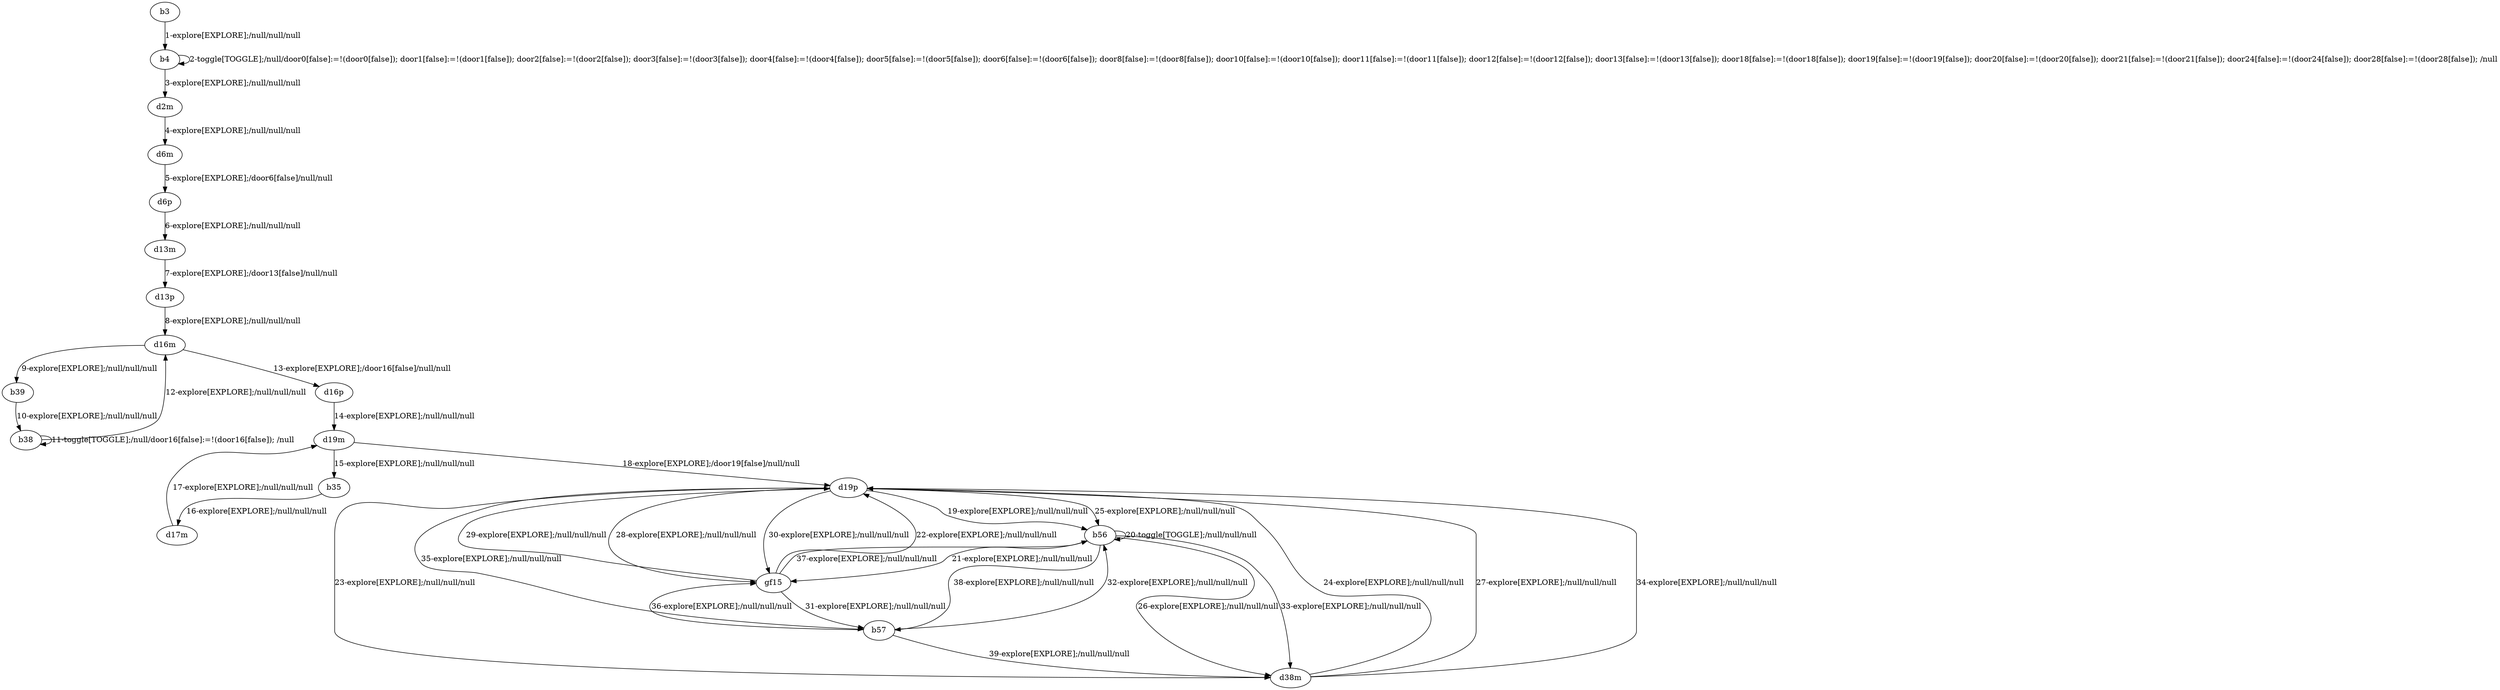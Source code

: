 # Total number of goals covered by this test: 1
# b57 --> b56

digraph g {
"b3" -> "b4" [label = "1-explore[EXPLORE];/null/null/null"];
"b4" -> "b4" [label = "2-toggle[TOGGLE];/null/door0[false]:=!(door0[false]); door1[false]:=!(door1[false]); door2[false]:=!(door2[false]); door3[false]:=!(door3[false]); door4[false]:=!(door4[false]); door5[false]:=!(door5[false]); door6[false]:=!(door6[false]); door8[false]:=!(door8[false]); door10[false]:=!(door10[false]); door11[false]:=!(door11[false]); door12[false]:=!(door12[false]); door13[false]:=!(door13[false]); door18[false]:=!(door18[false]); door19[false]:=!(door19[false]); door20[false]:=!(door20[false]); door21[false]:=!(door21[false]); door24[false]:=!(door24[false]); door28[false]:=!(door28[false]); /null"];
"b4" -> "d2m" [label = "3-explore[EXPLORE];/null/null/null"];
"d2m" -> "d6m" [label = "4-explore[EXPLORE];/null/null/null"];
"d6m" -> "d6p" [label = "5-explore[EXPLORE];/door6[false]/null/null"];
"d6p" -> "d13m" [label = "6-explore[EXPLORE];/null/null/null"];
"d13m" -> "d13p" [label = "7-explore[EXPLORE];/door13[false]/null/null"];
"d13p" -> "d16m" [label = "8-explore[EXPLORE];/null/null/null"];
"d16m" -> "b39" [label = "9-explore[EXPLORE];/null/null/null"];
"b39" -> "b38" [label = "10-explore[EXPLORE];/null/null/null"];
"b38" -> "b38" [label = "11-toggle[TOGGLE];/null/door16[false]:=!(door16[false]); /null"];
"b38" -> "d16m" [label = "12-explore[EXPLORE];/null/null/null"];
"d16m" -> "d16p" [label = "13-explore[EXPLORE];/door16[false]/null/null"];
"d16p" -> "d19m" [label = "14-explore[EXPLORE];/null/null/null"];
"d19m" -> "b35" [label = "15-explore[EXPLORE];/null/null/null"];
"b35" -> "d17m" [label = "16-explore[EXPLORE];/null/null/null"];
"d17m" -> "d19m" [label = "17-explore[EXPLORE];/null/null/null"];
"d19m" -> "d19p" [label = "18-explore[EXPLORE];/door19[false]/null/null"];
"d19p" -> "b56" [label = "19-explore[EXPLORE];/null/null/null"];
"b56" -> "b56" [label = "20-toggle[TOGGLE];/null/null/null"];
"b56" -> "gf15" [label = "21-explore[EXPLORE];/null/null/null"];
"gf15" -> "d19p" [label = "22-explore[EXPLORE];/null/null/null"];
"d19p" -> "d38m" [label = "23-explore[EXPLORE];/null/null/null"];
"d38m" -> "d19p" [label = "24-explore[EXPLORE];/null/null/null"];
"d19p" -> "b56" [label = "25-explore[EXPLORE];/null/null/null"];
"b56" -> "d38m" [label = "26-explore[EXPLORE];/null/null/null"];
"d38m" -> "d19p" [label = "27-explore[EXPLORE];/null/null/null"];
"d19p" -> "gf15" [label = "28-explore[EXPLORE];/null/null/null"];
"gf15" -> "d19p" [label = "29-explore[EXPLORE];/null/null/null"];
"d19p" -> "gf15" [label = "30-explore[EXPLORE];/null/null/null"];
"gf15" -> "b57" [label = "31-explore[EXPLORE];/null/null/null"];
"b57" -> "b56" [label = "32-explore[EXPLORE];/null/null/null"];
"b56" -> "d38m" [label = "33-explore[EXPLORE];/null/null/null"];
"d38m" -> "d19p" [label = "34-explore[EXPLORE];/null/null/null"];
"d19p" -> "b57" [label = "35-explore[EXPLORE];/null/null/null"];
"b57" -> "gf15" [label = "36-explore[EXPLORE];/null/null/null"];
"gf15" -> "b56" [label = "37-explore[EXPLORE];/null/null/null"];
"b56" -> "b57" [label = "38-explore[EXPLORE];/null/null/null"];
"b57" -> "d38m" [label = "39-explore[EXPLORE];/null/null/null"];
}